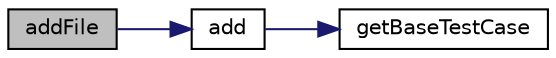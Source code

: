 digraph "addFile"
{
  edge [fontname="Helvetica",fontsize="10",labelfontname="Helvetica",labelfontsize="10"];
  node [fontname="Helvetica",fontsize="10",shape=record];
  rankdir="LR";
  Node1 [label="addFile",height=0.2,width=0.4,color="black", fillcolor="grey75", style="filled" fontcolor="black"];
  Node1 -> Node2 [color="midnightblue",fontsize="10",style="solid",fontname="Helvetica"];
  Node2 [label="add",height=0.2,width=0.4,color="black", fillcolor="white", style="filled",URL="$class_test_suite.html#ad1b162ad108862b107b1ecf98022c0ec"];
  Node2 -> Node3 [color="midnightblue",fontsize="10",style="solid",fontname="Helvetica"];
  Node3 [label="getBaseTestCase",height=0.2,width=0.4,color="black", fillcolor="white", style="filled",URL="$class_test_suite.html#acaab296f882d579a30db660cdf010a57"];
}
